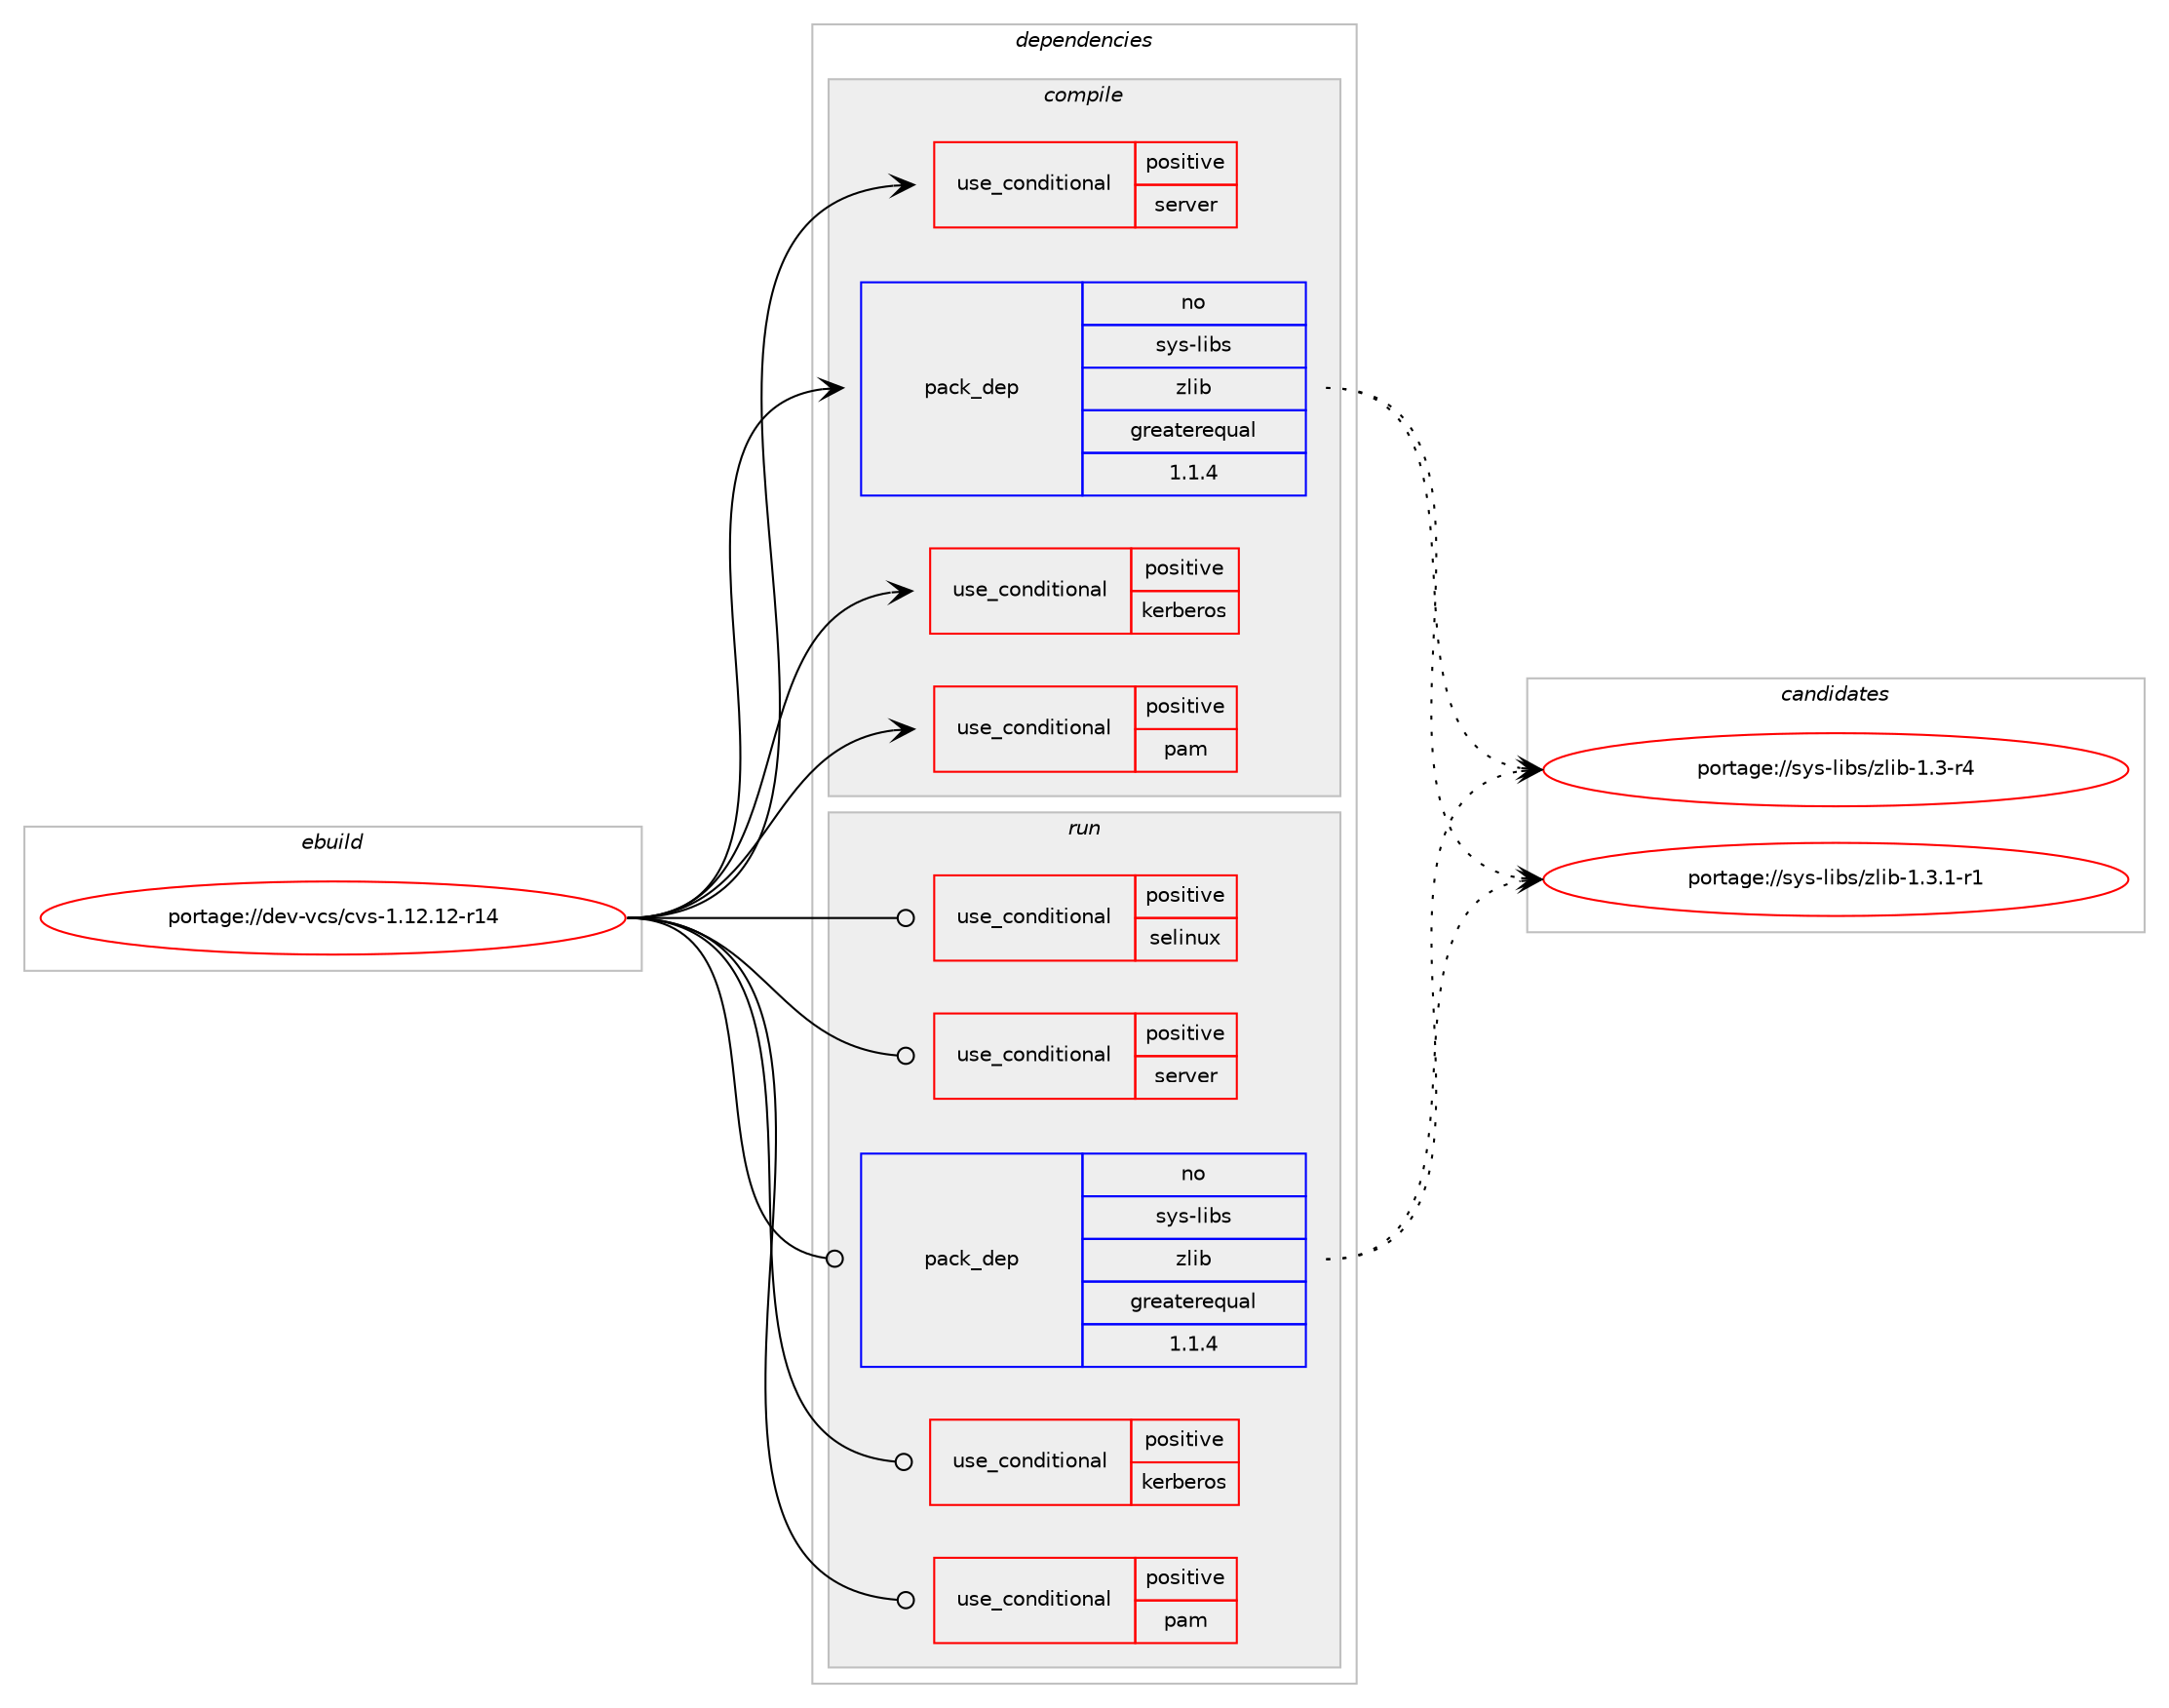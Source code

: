 digraph prolog {

# *************
# Graph options
# *************

newrank=true;
concentrate=true;
compound=true;
graph [rankdir=LR,fontname=Helvetica,fontsize=10,ranksep=1.5];#, ranksep=2.5, nodesep=0.2];
edge  [arrowhead=vee];
node  [fontname=Helvetica,fontsize=10];

# **********
# The ebuild
# **********

subgraph cluster_leftcol {
color=gray;
rank=same;
label=<<i>ebuild</i>>;
id [label="portage://dev-vcs/cvs-1.12.12-r14", color=red, width=4, href="../dev-vcs/cvs-1.12.12-r14.svg"];
}

# ****************
# The dependencies
# ****************

subgraph cluster_midcol {
color=gray;
label=<<i>dependencies</i>>;
subgraph cluster_compile {
fillcolor="#eeeeee";
style=filled;
label=<<i>compile</i>>;
subgraph cond60515 {
dependency112426 [label=<<TABLE BORDER="0" CELLBORDER="1" CELLSPACING="0" CELLPADDING="4"><TR><TD ROWSPAN="3" CELLPADDING="10">use_conditional</TD></TR><TR><TD>positive</TD></TR><TR><TD>kerberos</TD></TR></TABLE>>, shape=none, color=red];
# *** BEGIN UNKNOWN DEPENDENCY TYPE (TODO) ***
# dependency112426 -> package_dependency(portage://dev-vcs/cvs-1.12.12-r14,install,no,virtual,krb5,none,[,,],[],[])
# *** END UNKNOWN DEPENDENCY TYPE (TODO) ***

}
id:e -> dependency112426:w [weight=20,style="solid",arrowhead="vee"];
subgraph cond60516 {
dependency112427 [label=<<TABLE BORDER="0" CELLBORDER="1" CELLSPACING="0" CELLPADDING="4"><TR><TD ROWSPAN="3" CELLPADDING="10">use_conditional</TD></TR><TR><TD>positive</TD></TR><TR><TD>pam</TD></TR></TABLE>>, shape=none, color=red];
# *** BEGIN UNKNOWN DEPENDENCY TYPE (TODO) ***
# dependency112427 -> package_dependency(portage://dev-vcs/cvs-1.12.12-r14,install,no,sys-libs,pam,none,[,,],[],[])
# *** END UNKNOWN DEPENDENCY TYPE (TODO) ***

}
id:e -> dependency112427:w [weight=20,style="solid",arrowhead="vee"];
subgraph cond60517 {
dependency112428 [label=<<TABLE BORDER="0" CELLBORDER="1" CELLSPACING="0" CELLPADDING="4"><TR><TD ROWSPAN="3" CELLPADDING="10">use_conditional</TD></TR><TR><TD>positive</TD></TR><TR><TD>server</TD></TR></TABLE>>, shape=none, color=red];
# *** BEGIN UNKNOWN DEPENDENCY TYPE (TODO) ***
# dependency112428 -> package_dependency(portage://dev-vcs/cvs-1.12.12-r14,install,no,virtual,libcrypt,none,[,,],any_same_slot,[])
# *** END UNKNOWN DEPENDENCY TYPE (TODO) ***

}
id:e -> dependency112428:w [weight=20,style="solid",arrowhead="vee"];
subgraph pack50480 {
dependency112429 [label=<<TABLE BORDER="0" CELLBORDER="1" CELLSPACING="0" CELLPADDING="4" WIDTH="220"><TR><TD ROWSPAN="6" CELLPADDING="30">pack_dep</TD></TR><TR><TD WIDTH="110">no</TD></TR><TR><TD>sys-libs</TD></TR><TR><TD>zlib</TD></TR><TR><TD>greaterequal</TD></TR><TR><TD>1.1.4</TD></TR></TABLE>>, shape=none, color=blue];
}
id:e -> dependency112429:w [weight=20,style="solid",arrowhead="vee"];
}
subgraph cluster_compileandrun {
fillcolor="#eeeeee";
style=filled;
label=<<i>compile and run</i>>;
}
subgraph cluster_run {
fillcolor="#eeeeee";
style=filled;
label=<<i>run</i>>;
subgraph cond60518 {
dependency112430 [label=<<TABLE BORDER="0" CELLBORDER="1" CELLSPACING="0" CELLPADDING="4"><TR><TD ROWSPAN="3" CELLPADDING="10">use_conditional</TD></TR><TR><TD>positive</TD></TR><TR><TD>kerberos</TD></TR></TABLE>>, shape=none, color=red];
# *** BEGIN UNKNOWN DEPENDENCY TYPE (TODO) ***
# dependency112430 -> package_dependency(portage://dev-vcs/cvs-1.12.12-r14,run,no,virtual,krb5,none,[,,],[],[])
# *** END UNKNOWN DEPENDENCY TYPE (TODO) ***

}
id:e -> dependency112430:w [weight=20,style="solid",arrowhead="odot"];
subgraph cond60519 {
dependency112431 [label=<<TABLE BORDER="0" CELLBORDER="1" CELLSPACING="0" CELLPADDING="4"><TR><TD ROWSPAN="3" CELLPADDING="10">use_conditional</TD></TR><TR><TD>positive</TD></TR><TR><TD>pam</TD></TR></TABLE>>, shape=none, color=red];
# *** BEGIN UNKNOWN DEPENDENCY TYPE (TODO) ***
# dependency112431 -> package_dependency(portage://dev-vcs/cvs-1.12.12-r14,run,no,sys-libs,pam,none,[,,],[],[])
# *** END UNKNOWN DEPENDENCY TYPE (TODO) ***

}
id:e -> dependency112431:w [weight=20,style="solid",arrowhead="odot"];
subgraph cond60520 {
dependency112432 [label=<<TABLE BORDER="0" CELLBORDER="1" CELLSPACING="0" CELLPADDING="4"><TR><TD ROWSPAN="3" CELLPADDING="10">use_conditional</TD></TR><TR><TD>positive</TD></TR><TR><TD>selinux</TD></TR></TABLE>>, shape=none, color=red];
# *** BEGIN UNKNOWN DEPENDENCY TYPE (TODO) ***
# dependency112432 -> package_dependency(portage://dev-vcs/cvs-1.12.12-r14,run,no,sec-policy,selinux-cvs,none,[,,],[],[])
# *** END UNKNOWN DEPENDENCY TYPE (TODO) ***

}
id:e -> dependency112432:w [weight=20,style="solid",arrowhead="odot"];
subgraph cond60521 {
dependency112433 [label=<<TABLE BORDER="0" CELLBORDER="1" CELLSPACING="0" CELLPADDING="4"><TR><TD ROWSPAN="3" CELLPADDING="10">use_conditional</TD></TR><TR><TD>positive</TD></TR><TR><TD>server</TD></TR></TABLE>>, shape=none, color=red];
# *** BEGIN UNKNOWN DEPENDENCY TYPE (TODO) ***
# dependency112433 -> package_dependency(portage://dev-vcs/cvs-1.12.12-r14,run,no,virtual,libcrypt,none,[,,],any_same_slot,[])
# *** END UNKNOWN DEPENDENCY TYPE (TODO) ***

}
id:e -> dependency112433:w [weight=20,style="solid",arrowhead="odot"];
subgraph pack50481 {
dependency112434 [label=<<TABLE BORDER="0" CELLBORDER="1" CELLSPACING="0" CELLPADDING="4" WIDTH="220"><TR><TD ROWSPAN="6" CELLPADDING="30">pack_dep</TD></TR><TR><TD WIDTH="110">no</TD></TR><TR><TD>sys-libs</TD></TR><TR><TD>zlib</TD></TR><TR><TD>greaterequal</TD></TR><TR><TD>1.1.4</TD></TR></TABLE>>, shape=none, color=blue];
}
id:e -> dependency112434:w [weight=20,style="solid",arrowhead="odot"];
}
}

# **************
# The candidates
# **************

subgraph cluster_choices {
rank=same;
color=gray;
label=<<i>candidates</i>>;

subgraph choice50480 {
color=black;
nodesep=1;
choice11512111545108105981154712210810598454946514511452 [label="portage://sys-libs/zlib-1.3-r4", color=red, width=4,href="../sys-libs/zlib-1.3-r4.svg"];
choice115121115451081059811547122108105984549465146494511449 [label="portage://sys-libs/zlib-1.3.1-r1", color=red, width=4,href="../sys-libs/zlib-1.3.1-r1.svg"];
dependency112429:e -> choice11512111545108105981154712210810598454946514511452:w [style=dotted,weight="100"];
dependency112429:e -> choice115121115451081059811547122108105984549465146494511449:w [style=dotted,weight="100"];
}
subgraph choice50481 {
color=black;
nodesep=1;
choice11512111545108105981154712210810598454946514511452 [label="portage://sys-libs/zlib-1.3-r4", color=red, width=4,href="../sys-libs/zlib-1.3-r4.svg"];
choice115121115451081059811547122108105984549465146494511449 [label="portage://sys-libs/zlib-1.3.1-r1", color=red, width=4,href="../sys-libs/zlib-1.3.1-r1.svg"];
dependency112434:e -> choice11512111545108105981154712210810598454946514511452:w [style=dotted,weight="100"];
dependency112434:e -> choice115121115451081059811547122108105984549465146494511449:w [style=dotted,weight="100"];
}
}

}
